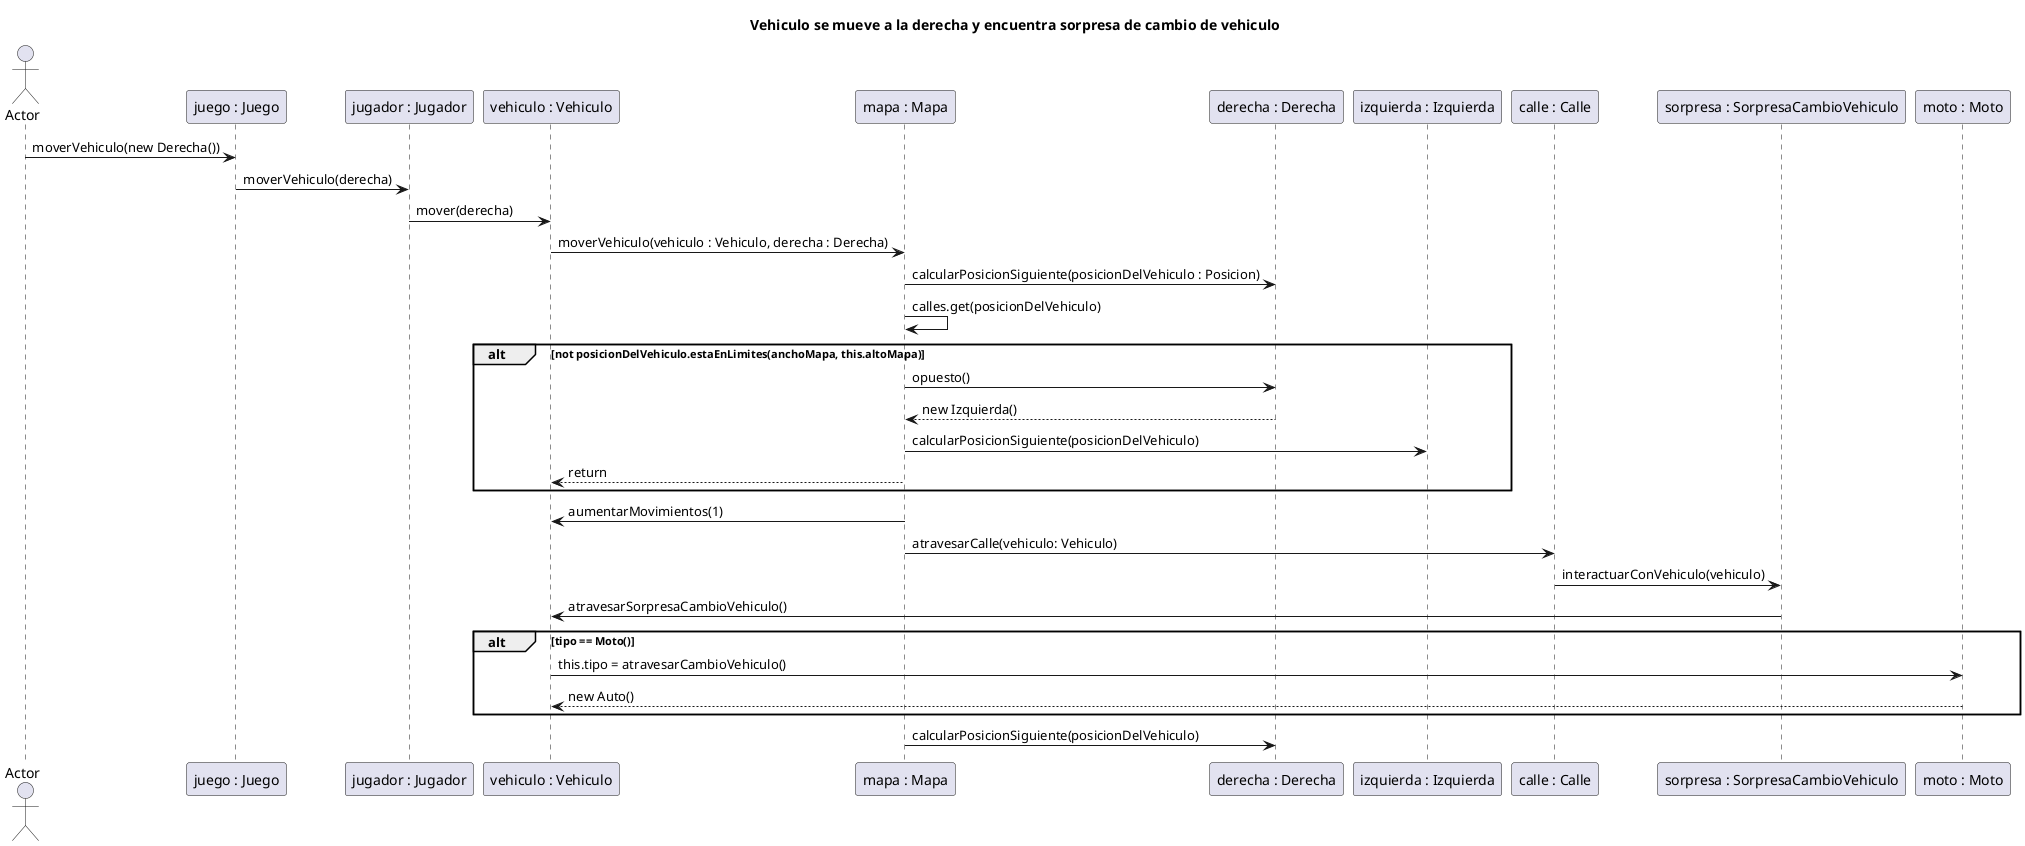 @startuml
title "Vehiculo se mueve a la derecha y encuentra sorpresa de cambio de vehiculo"
actor Actor

Actor -> "juego : Juego" : moverVehiculo(new Derecha())
"juego : Juego" -> "jugador : Jugador" : moverVehiculo(derecha)
"jugador : Jugador" -> "vehiculo : Vehiculo" : mover(derecha)
"vehiculo : Vehiculo" -> "mapa : Mapa" : moverVehiculo(vehiculo : Vehiculo, derecha : Derecha)
"mapa : Mapa" -> "derecha : Derecha" : calcularPosicionSiguiente(posicionDelVehiculo : Posicion)
"mapa : Mapa" -> "mapa : Mapa" : calles.get(posicionDelVehiculo)
alt not posicionDelVehiculo.estaEnLimites(anchoMapa, this.altoMapa)
"mapa : Mapa" -> "derecha : Derecha" : opuesto()
"derecha : Derecha" --> "mapa : Mapa" : new Izquierda()
"mapa : Mapa" -> "izquierda : Izquierda" : calcularPosicionSiguiente(posicionDelVehiculo)
"mapa : Mapa" --> "vehiculo : Vehiculo" : return
end
"mapa : Mapa" -> "vehiculo : Vehiculo" : aumentarMovimientos(1)
"mapa : Mapa" -> "calle : Calle" : atravesarCalle(vehiculo: Vehiculo)
"calle : Calle" -> "sorpresa : SorpresaCambioVehiculo" : interactuarConVehiculo(vehiculo)
"sorpresa : SorpresaCambioVehiculo" -> "vehiculo : Vehiculo" : atravesarSorpresaCambioVehiculo()
alt tipo == Moto()
"vehiculo : Vehiculo" -> "moto : Moto" : this.tipo = atravesarCambioVehiculo()
"moto : Moto" --> "vehiculo : Vehiculo" : new Auto()
end
"mapa : Mapa" -> "derecha : Derecha" : calcularPosicionSiguiente(posicionDelVehiculo)
@enduml
